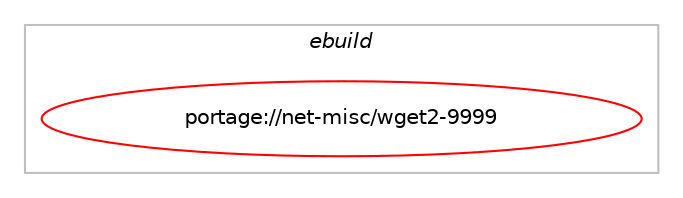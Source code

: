 digraph prolog {

# *************
# Graph options
# *************

newrank=true;
concentrate=true;
compound=true;
graph [rankdir=LR,fontname=Helvetica,fontsize=10,ranksep=1.5];#, ranksep=2.5, nodesep=0.2];
edge  [arrowhead=vee];
node  [fontname=Helvetica,fontsize=10];

# **********
# The ebuild
# **********

subgraph cluster_leftcol {
color=gray;
label=<<i>ebuild</i>>;
id [label="portage://net-misc/wget2-9999", color=red, width=4, href="../net-misc/wget2-9999.svg"];
}

# ****************
# The dependencies
# ****************

subgraph cluster_midcol {
color=gray;
label=<<i>dependencies</i>>;
subgraph cluster_compile {
fillcolor="#eeeeee";
style=filled;
label=<<i>compile</i>>;
# *** BEGIN UNKNOWN DEPENDENCY TYPE (TODO) ***
# id -> equal(use_conditional_group(negative,gnutls,portage://net-misc/wget2-9999,[package_dependency(portage://net-misc/wget2-9999,install,no,dev-libs,libgcrypt,none,[,,],any_same_slot,[])]))
# *** END UNKNOWN DEPENDENCY TYPE (TODO) ***

# *** BEGIN UNKNOWN DEPENDENCY TYPE (TODO) ***
# id -> equal(use_conditional_group(positive,brotli,portage://net-misc/wget2-9999,[package_dependency(portage://net-misc/wget2-9999,install,no,app-arch,brotli,none,[,,],[],[])]))
# *** END UNKNOWN DEPENDENCY TYPE (TODO) ***

# *** BEGIN UNKNOWN DEPENDENCY TYPE (TODO) ***
# id -> equal(use_conditional_group(positive,bzip2,portage://net-misc/wget2-9999,[package_dependency(portage://net-misc/wget2-9999,install,no,app-arch,bzip2,none,[,,],[],[])]))
# *** END UNKNOWN DEPENDENCY TYPE (TODO) ***

# *** BEGIN UNKNOWN DEPENDENCY TYPE (TODO) ***
# id -> equal(use_conditional_group(positive,gpgme,portage://net-misc/wget2-9999,[package_dependency(portage://net-misc/wget2-9999,install,no,app-crypt,gpgme,none,[,,],any_same_slot,[]),package_dependency(portage://net-misc/wget2-9999,install,no,dev-libs,libassuan,none,[,,],any_same_slot,[]),package_dependency(portage://net-misc/wget2-9999,install,no,dev-libs,libgpg-error,none,[,,],[],[])]))
# *** END UNKNOWN DEPENDENCY TYPE (TODO) ***

# *** BEGIN UNKNOWN DEPENDENCY TYPE (TODO) ***
# id -> equal(use_conditional_group(positive,http2,portage://net-misc/wget2-9999,[package_dependency(portage://net-misc/wget2-9999,install,no,net-libs,nghttp2,none,[,,],[],[])]))
# *** END UNKNOWN DEPENDENCY TYPE (TODO) ***

# *** BEGIN UNKNOWN DEPENDENCY TYPE (TODO) ***
# id -> equal(use_conditional_group(positive,idn,portage://net-misc/wget2-9999,[package_dependency(portage://net-misc/wget2-9999,install,no,net-dns,libidn2,none,[,,],any_same_slot,[])]))
# *** END UNKNOWN DEPENDENCY TYPE (TODO) ***

# *** BEGIN UNKNOWN DEPENDENCY TYPE (TODO) ***
# id -> equal(use_conditional_group(positive,lzip,portage://net-misc/wget2-9999,[package_dependency(portage://net-misc/wget2-9999,install,no,app-arch,lzlib,none,[,,],[],[])]))
# *** END UNKNOWN DEPENDENCY TYPE (TODO) ***

# *** BEGIN UNKNOWN DEPENDENCY TYPE (TODO) ***
# id -> equal(use_conditional_group(positive,lzma,portage://net-misc/wget2-9999,[package_dependency(portage://net-misc/wget2-9999,install,no,app-arch,xz-utils,none,[,,],[],[])]))
# *** END UNKNOWN DEPENDENCY TYPE (TODO) ***

# *** BEGIN UNKNOWN DEPENDENCY TYPE (TODO) ***
# id -> equal(use_conditional_group(positive,pcre,portage://net-misc/wget2-9999,[package_dependency(portage://net-misc/wget2-9999,install,no,dev-libs,libpcre2,none,[,,],[],[])]))
# *** END UNKNOWN DEPENDENCY TYPE (TODO) ***

# *** BEGIN UNKNOWN DEPENDENCY TYPE (TODO) ***
# id -> equal(use_conditional_group(positive,psl,portage://net-misc/wget2-9999,[package_dependency(portage://net-misc/wget2-9999,install,no,net-libs,libpsl,none,[,,],[],[])]))
# *** END UNKNOWN DEPENDENCY TYPE (TODO) ***

# *** BEGIN UNKNOWN DEPENDENCY TYPE (TODO) ***
# id -> equal(use_conditional_group(positive,ssl,portage://net-misc/wget2-9999,[use_conditional_group(positive,gnutls,portage://net-misc/wget2-9999,[package_dependency(portage://net-misc/wget2-9999,install,no,net-libs,gnutls,none,[,,],any_same_slot,[])]),use_conditional_group(negative,gnutls,portage://net-misc/wget2-9999,[package_dependency(portage://net-misc/wget2-9999,install,no,dev-libs,openssl,none,[,,],[slot(0),equal],[])])]))
# *** END UNKNOWN DEPENDENCY TYPE (TODO) ***

# *** BEGIN UNKNOWN DEPENDENCY TYPE (TODO) ***
# id -> equal(use_conditional_group(positive,xattr,portage://net-misc/wget2-9999,[package_dependency(portage://net-misc/wget2-9999,install,no,sys-apps,attr,none,[,,],[],[])]))
# *** END UNKNOWN DEPENDENCY TYPE (TODO) ***

# *** BEGIN UNKNOWN DEPENDENCY TYPE (TODO) ***
# id -> equal(use_conditional_group(positive,zlib,portage://net-misc/wget2-9999,[package_dependency(portage://net-misc/wget2-9999,install,no,sys-libs,zlib,none,[,,],[],[])]))
# *** END UNKNOWN DEPENDENCY TYPE (TODO) ***

}
subgraph cluster_compileandrun {
fillcolor="#eeeeee";
style=filled;
label=<<i>compile and run</i>>;
}
subgraph cluster_run {
fillcolor="#eeeeee";
style=filled;
label=<<i>run</i>>;
# *** BEGIN UNKNOWN DEPENDENCY TYPE (TODO) ***
# id -> equal(use_conditional_group(negative,gnutls,portage://net-misc/wget2-9999,[package_dependency(portage://net-misc/wget2-9999,run,no,dev-libs,libgcrypt,none,[,,],any_same_slot,[])]))
# *** END UNKNOWN DEPENDENCY TYPE (TODO) ***

# *** BEGIN UNKNOWN DEPENDENCY TYPE (TODO) ***
# id -> equal(use_conditional_group(positive,brotli,portage://net-misc/wget2-9999,[package_dependency(portage://net-misc/wget2-9999,run,no,app-arch,brotli,none,[,,],[],[])]))
# *** END UNKNOWN DEPENDENCY TYPE (TODO) ***

# *** BEGIN UNKNOWN DEPENDENCY TYPE (TODO) ***
# id -> equal(use_conditional_group(positive,bzip2,portage://net-misc/wget2-9999,[package_dependency(portage://net-misc/wget2-9999,run,no,app-arch,bzip2,none,[,,],[],[])]))
# *** END UNKNOWN DEPENDENCY TYPE (TODO) ***

# *** BEGIN UNKNOWN DEPENDENCY TYPE (TODO) ***
# id -> equal(use_conditional_group(positive,gpgme,portage://net-misc/wget2-9999,[package_dependency(portage://net-misc/wget2-9999,run,no,app-crypt,gpgme,none,[,,],any_same_slot,[]),package_dependency(portage://net-misc/wget2-9999,run,no,dev-libs,libassuan,none,[,,],any_same_slot,[]),package_dependency(portage://net-misc/wget2-9999,run,no,dev-libs,libgpg-error,none,[,,],[],[])]))
# *** END UNKNOWN DEPENDENCY TYPE (TODO) ***

# *** BEGIN UNKNOWN DEPENDENCY TYPE (TODO) ***
# id -> equal(use_conditional_group(positive,http2,portage://net-misc/wget2-9999,[package_dependency(portage://net-misc/wget2-9999,run,no,net-libs,nghttp2,none,[,,],[],[])]))
# *** END UNKNOWN DEPENDENCY TYPE (TODO) ***

# *** BEGIN UNKNOWN DEPENDENCY TYPE (TODO) ***
# id -> equal(use_conditional_group(positive,idn,portage://net-misc/wget2-9999,[package_dependency(portage://net-misc/wget2-9999,run,no,net-dns,libidn2,none,[,,],any_same_slot,[])]))
# *** END UNKNOWN DEPENDENCY TYPE (TODO) ***

# *** BEGIN UNKNOWN DEPENDENCY TYPE (TODO) ***
# id -> equal(use_conditional_group(positive,lzip,portage://net-misc/wget2-9999,[package_dependency(portage://net-misc/wget2-9999,run,no,app-arch,lzlib,none,[,,],[],[])]))
# *** END UNKNOWN DEPENDENCY TYPE (TODO) ***

# *** BEGIN UNKNOWN DEPENDENCY TYPE (TODO) ***
# id -> equal(use_conditional_group(positive,lzma,portage://net-misc/wget2-9999,[package_dependency(portage://net-misc/wget2-9999,run,no,app-arch,xz-utils,none,[,,],[],[])]))
# *** END UNKNOWN DEPENDENCY TYPE (TODO) ***

# *** BEGIN UNKNOWN DEPENDENCY TYPE (TODO) ***
# id -> equal(use_conditional_group(positive,pcre,portage://net-misc/wget2-9999,[package_dependency(portage://net-misc/wget2-9999,run,no,dev-libs,libpcre2,none,[,,],[],[])]))
# *** END UNKNOWN DEPENDENCY TYPE (TODO) ***

# *** BEGIN UNKNOWN DEPENDENCY TYPE (TODO) ***
# id -> equal(use_conditional_group(positive,psl,portage://net-misc/wget2-9999,[package_dependency(portage://net-misc/wget2-9999,run,no,net-libs,libpsl,none,[,,],[],[])]))
# *** END UNKNOWN DEPENDENCY TYPE (TODO) ***

# *** BEGIN UNKNOWN DEPENDENCY TYPE (TODO) ***
# id -> equal(use_conditional_group(positive,ssl,portage://net-misc/wget2-9999,[use_conditional_group(positive,gnutls,portage://net-misc/wget2-9999,[package_dependency(portage://net-misc/wget2-9999,run,no,net-libs,gnutls,none,[,,],any_same_slot,[])]),use_conditional_group(negative,gnutls,portage://net-misc/wget2-9999,[package_dependency(portage://net-misc/wget2-9999,run,no,dev-libs,openssl,none,[,,],[slot(0),equal],[])])]))
# *** END UNKNOWN DEPENDENCY TYPE (TODO) ***

# *** BEGIN UNKNOWN DEPENDENCY TYPE (TODO) ***
# id -> equal(use_conditional_group(positive,xattr,portage://net-misc/wget2-9999,[package_dependency(portage://net-misc/wget2-9999,run,no,sys-apps,attr,none,[,,],[],[])]))
# *** END UNKNOWN DEPENDENCY TYPE (TODO) ***

# *** BEGIN UNKNOWN DEPENDENCY TYPE (TODO) ***
# id -> equal(use_conditional_group(positive,zlib,portage://net-misc/wget2-9999,[package_dependency(portage://net-misc/wget2-9999,run,no,sys-libs,zlib,none,[,,],[],[])]))
# *** END UNKNOWN DEPENDENCY TYPE (TODO) ***

}
}

# **************
# The candidates
# **************

subgraph cluster_choices {
rank=same;
color=gray;
label=<<i>candidates</i>>;

}

}
